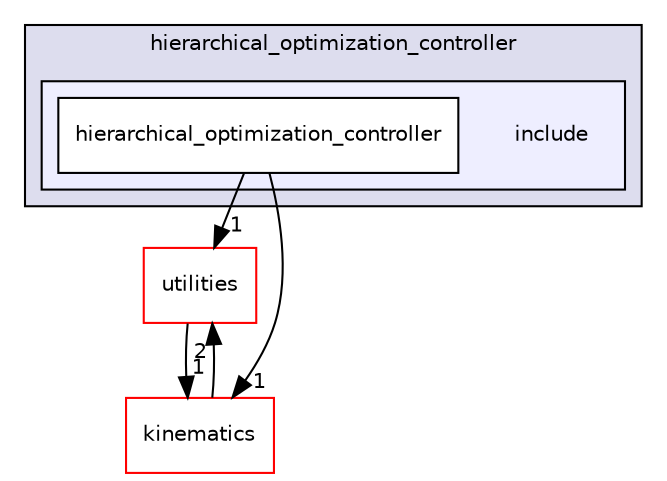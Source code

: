 digraph "catkin_ws/src/control/hierarchical_optimization_controller/include" {
  compound=true
  node [ fontsize="10", fontname="Helvetica"];
  edge [ labelfontsize="10", labelfontname="Helvetica"];
  subgraph clusterdir_9ae800d51bb989f3494a77d14a72c6b3 {
    graph [ bgcolor="#ddddee", pencolor="black", label="hierarchical_optimization_controller" fontname="Helvetica", fontsize="10", URL="dir_9ae800d51bb989f3494a77d14a72c6b3.html"]
  subgraph clusterdir_0ae3a711ce6fb0fe98d21600e41fe626 {
    graph [ bgcolor="#eeeeff", pencolor="black", label="" URL="dir_0ae3a711ce6fb0fe98d21600e41fe626.html"];
    dir_0ae3a711ce6fb0fe98d21600e41fe626 [shape=plaintext label="include"];
  dir_e7d604a345c02bbae79f8db106d4f230 [shape=box label="hierarchical_optimization_controller" fillcolor="white" style="filled" URL="dir_e7d604a345c02bbae79f8db106d4f230.html"];
  }
  }
  dir_ccddda87566ee263eec2f42a65371c71 [shape=box label="utilities" fillcolor="white" style="filled" color="red" URL="dir_ccddda87566ee263eec2f42a65371c71.html"];
  dir_ec790efbf722e6db93e0634c133a57ed [shape=box label="kinematics" fillcolor="white" style="filled" color="red" URL="dir_ec790efbf722e6db93e0634c133a57ed.html"];
  dir_ccddda87566ee263eec2f42a65371c71->dir_ec790efbf722e6db93e0634c133a57ed [headlabel="1", labeldistance=1.5 headhref="dir_000033_000010.html"];
  dir_ec790efbf722e6db93e0634c133a57ed->dir_ccddda87566ee263eec2f42a65371c71 [headlabel="2", labeldistance=1.5 headhref="dir_000010_000033.html"];
  dir_e7d604a345c02bbae79f8db106d4f230->dir_ccddda87566ee263eec2f42a65371c71 [headlabel="1", labeldistance=1.5 headhref="dir_000043_000033.html"];
  dir_e7d604a345c02bbae79f8db106d4f230->dir_ec790efbf722e6db93e0634c133a57ed [headlabel="1", labeldistance=1.5 headhref="dir_000043_000010.html"];
}
